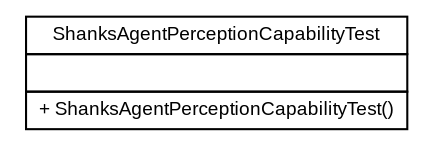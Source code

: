 #!/usr/local/bin/dot
#
# Class diagram 
# Generated by UMLGraph version 5.1 (http://www.umlgraph.org/)
#

digraph G {
	edge [fontname="arial",fontsize=10,labelfontname="arial",labelfontsize=10];
	node [fontname="arial",fontsize=10,shape=plaintext];
	nodesep=0.25;
	ranksep=0.5;
	// es.upm.dit.gsi.shanks.agent.capability.perception.test.ShanksAgentPerceptionCapabilityTest
	c233 [label=<<table title="es.upm.dit.gsi.shanks.agent.capability.perception.test.ShanksAgentPerceptionCapabilityTest" border="0" cellborder="1" cellspacing="0" cellpadding="2" port="p" href="./ShanksAgentPerceptionCapabilityTest.html">
		<tr><td><table border="0" cellspacing="0" cellpadding="1">
<tr><td align="center" balign="center"> ShanksAgentPerceptionCapabilityTest </td></tr>
		</table></td></tr>
		<tr><td><table border="0" cellspacing="0" cellpadding="1">
<tr><td align="left" balign="left">  </td></tr>
		</table></td></tr>
		<tr><td><table border="0" cellspacing="0" cellpadding="1">
<tr><td align="left" balign="left"> + ShanksAgentPerceptionCapabilityTest() </td></tr>
		</table></td></tr>
		</table>>, fontname="arial", fontcolor="black", fontsize=9.0];
}

